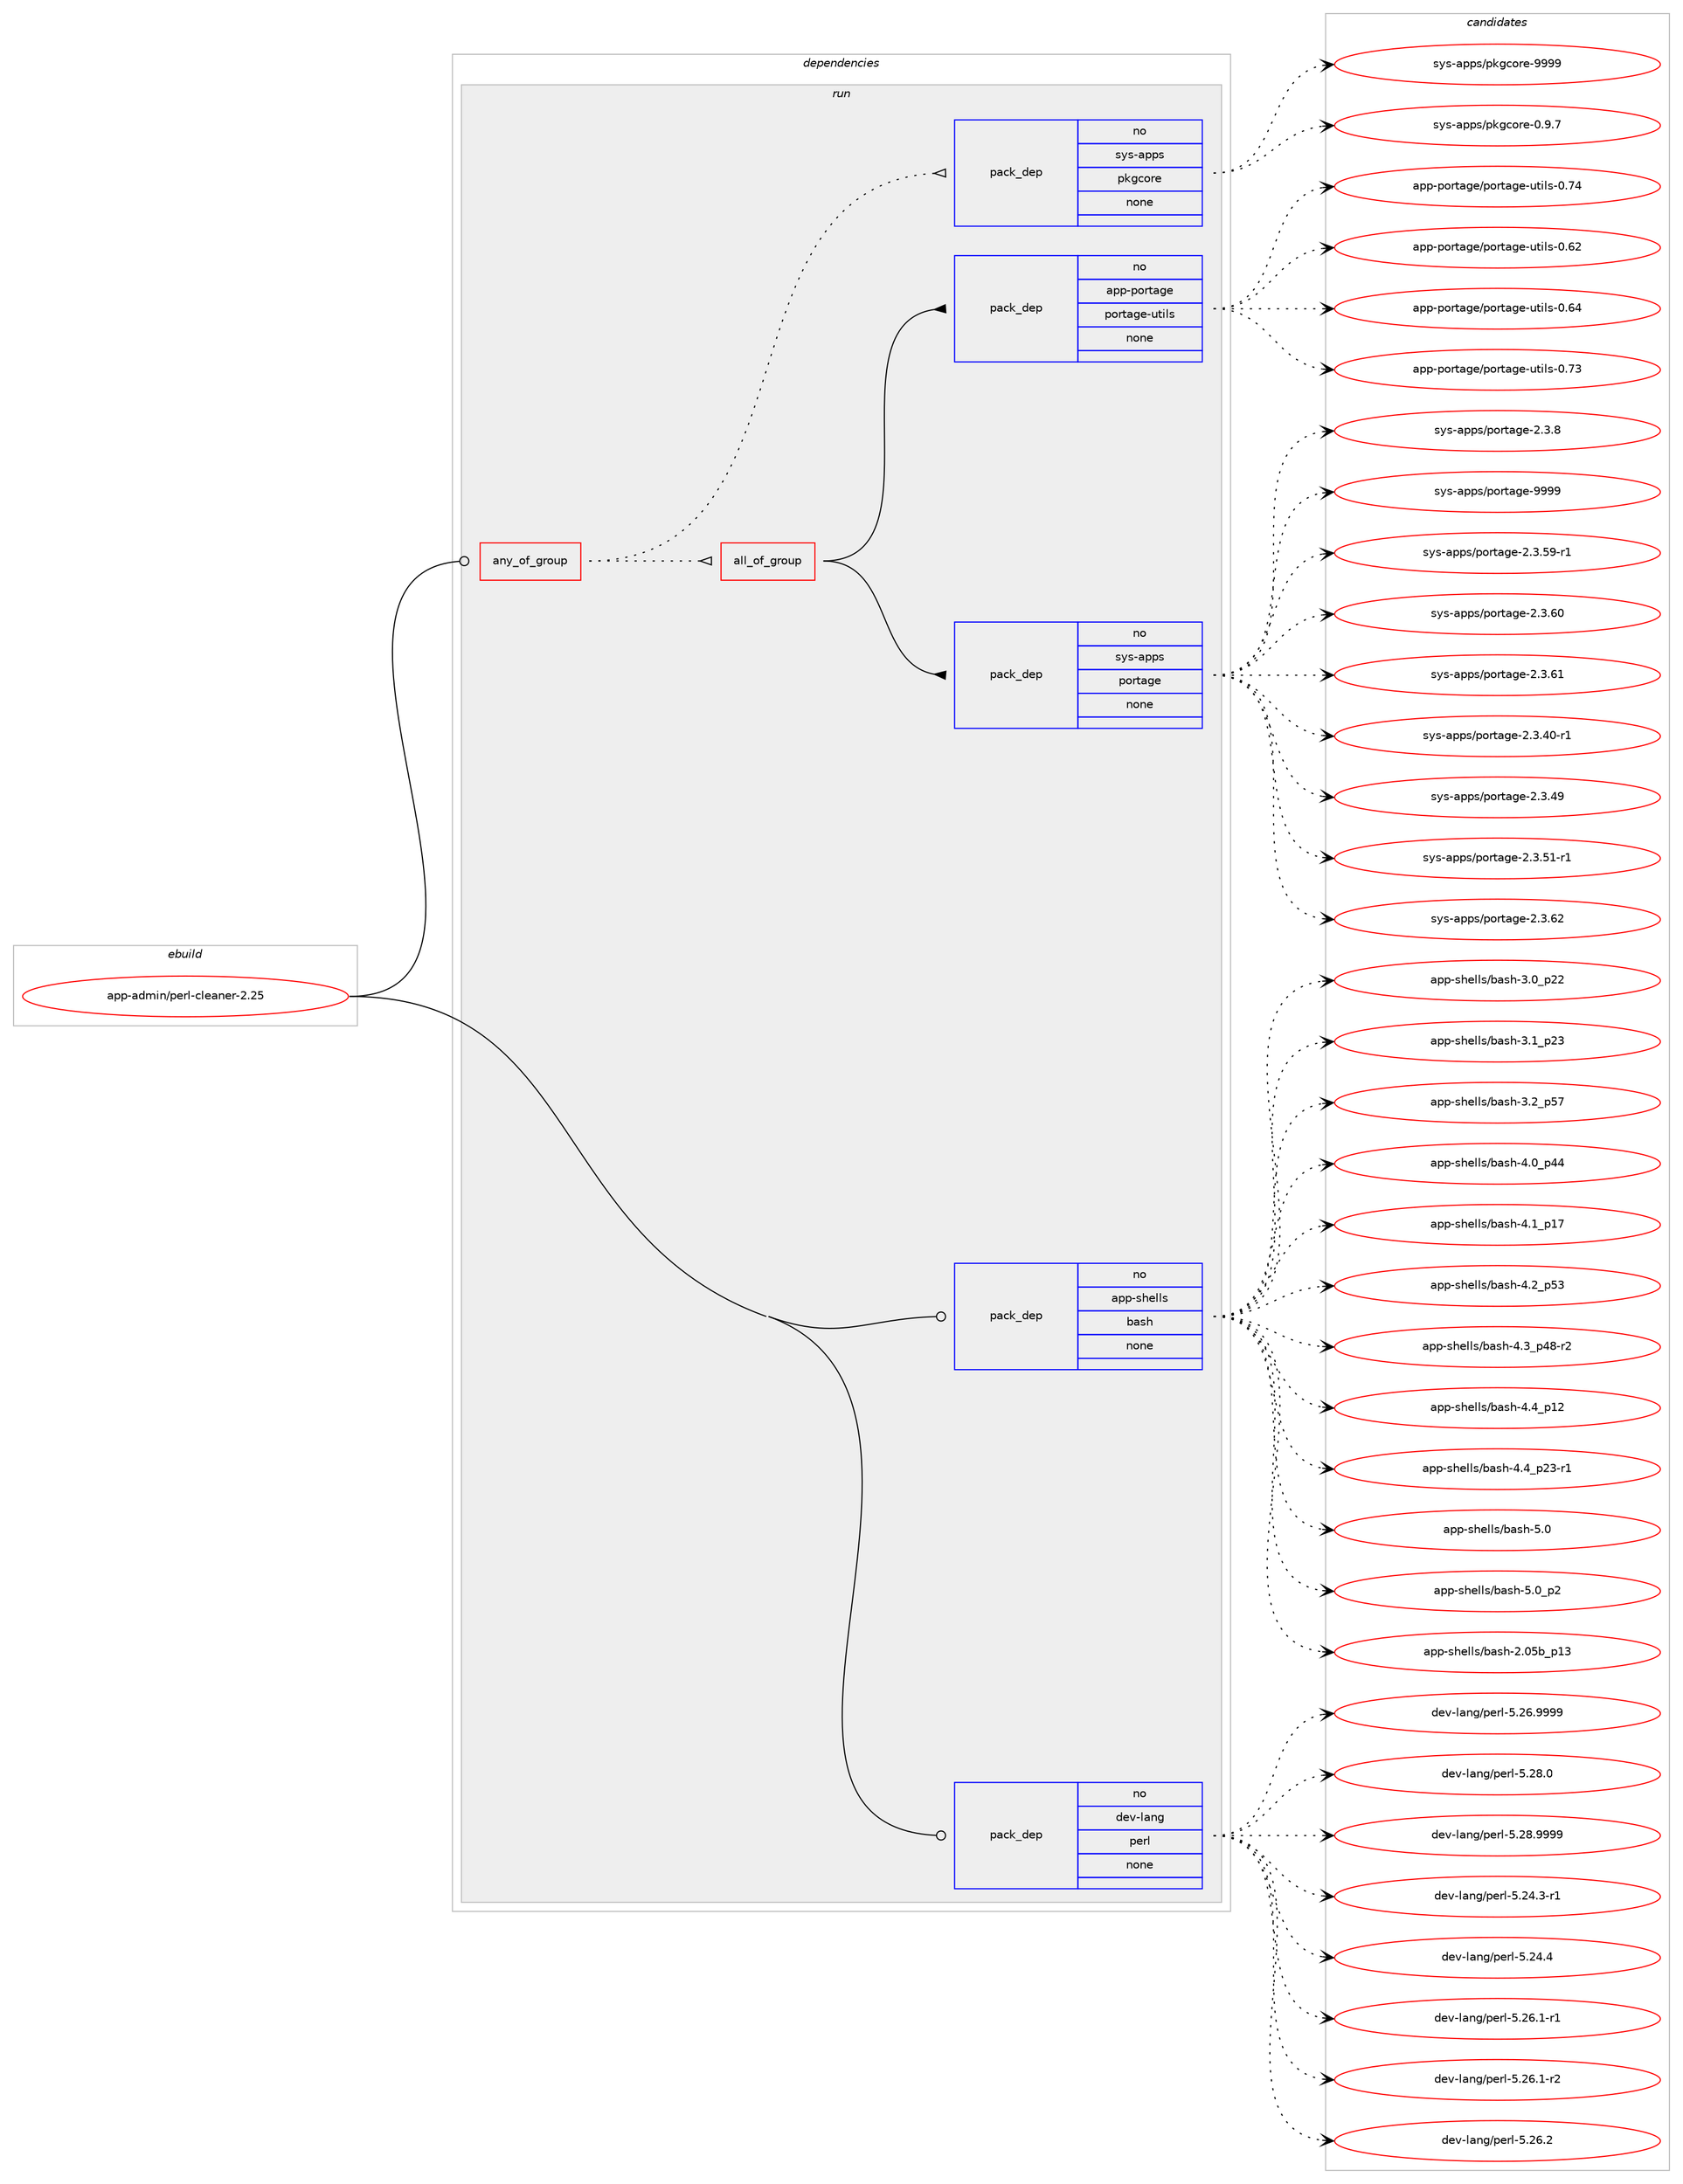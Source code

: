 digraph prolog {

# *************
# Graph options
# *************

newrank=true;
concentrate=true;
compound=true;
graph [rankdir=LR,fontname=Helvetica,fontsize=10,ranksep=1.5];#, ranksep=2.5, nodesep=0.2];
edge  [arrowhead=vee];
node  [fontname=Helvetica,fontsize=10];

# **********
# The ebuild
# **********

subgraph cluster_leftcol {
color=gray;
rank=same;
label=<<i>ebuild</i>>;
id [label="app-admin/perl-cleaner-2.25", color=red, width=4, href="../app-admin/perl-cleaner-2.25.svg"];
}

# ****************
# The dependencies
# ****************

subgraph cluster_midcol {
color=gray;
label=<<i>dependencies</i>>;
subgraph cluster_compile {
fillcolor="#eeeeee";
style=filled;
label=<<i>compile</i>>;
}
subgraph cluster_compileandrun {
fillcolor="#eeeeee";
style=filled;
label=<<i>compile and run</i>>;
}
subgraph cluster_run {
fillcolor="#eeeeee";
style=filled;
label=<<i>run</i>>;
subgraph any38 {
dependency540 [label=<<TABLE BORDER="0" CELLBORDER="1" CELLSPACING="0" CELLPADDING="4"><TR><TD CELLPADDING="10">any_of_group</TD></TR></TABLE>>, shape=none, color=red];subgraph all1 {
dependency541 [label=<<TABLE BORDER="0" CELLBORDER="1" CELLSPACING="0" CELLPADDING="4"><TR><TD CELLPADDING="10">all_of_group</TD></TR></TABLE>>, shape=none, color=red];subgraph pack437 {
dependency542 [label=<<TABLE BORDER="0" CELLBORDER="1" CELLSPACING="0" CELLPADDING="4" WIDTH="220"><TR><TD ROWSPAN="6" CELLPADDING="30">pack_dep</TD></TR><TR><TD WIDTH="110">no</TD></TR><TR><TD>sys-apps</TD></TR><TR><TD>portage</TD></TR><TR><TD>none</TD></TR><TR><TD></TD></TR></TABLE>>, shape=none, color=blue];
}
dependency541:e -> dependency542:w [weight=20,style="solid",arrowhead="inv"];
subgraph pack438 {
dependency543 [label=<<TABLE BORDER="0" CELLBORDER="1" CELLSPACING="0" CELLPADDING="4" WIDTH="220"><TR><TD ROWSPAN="6" CELLPADDING="30">pack_dep</TD></TR><TR><TD WIDTH="110">no</TD></TR><TR><TD>app-portage</TD></TR><TR><TD>portage-utils</TD></TR><TR><TD>none</TD></TR><TR><TD></TD></TR></TABLE>>, shape=none, color=blue];
}
dependency541:e -> dependency543:w [weight=20,style="solid",arrowhead="inv"];
}
dependency540:e -> dependency541:w [weight=20,style="dotted",arrowhead="oinv"];
subgraph pack439 {
dependency544 [label=<<TABLE BORDER="0" CELLBORDER="1" CELLSPACING="0" CELLPADDING="4" WIDTH="220"><TR><TD ROWSPAN="6" CELLPADDING="30">pack_dep</TD></TR><TR><TD WIDTH="110">no</TD></TR><TR><TD>sys-apps</TD></TR><TR><TD>pkgcore</TD></TR><TR><TD>none</TD></TR><TR><TD></TD></TR></TABLE>>, shape=none, color=blue];
}
dependency540:e -> dependency544:w [weight=20,style="dotted",arrowhead="oinv"];
}
id:e -> dependency540:w [weight=20,style="solid",arrowhead="odot"];
subgraph pack440 {
dependency545 [label=<<TABLE BORDER="0" CELLBORDER="1" CELLSPACING="0" CELLPADDING="4" WIDTH="220"><TR><TD ROWSPAN="6" CELLPADDING="30">pack_dep</TD></TR><TR><TD WIDTH="110">no</TD></TR><TR><TD>app-shells</TD></TR><TR><TD>bash</TD></TR><TR><TD>none</TD></TR><TR><TD></TD></TR></TABLE>>, shape=none, color=blue];
}
id:e -> dependency545:w [weight=20,style="solid",arrowhead="odot"];
subgraph pack441 {
dependency546 [label=<<TABLE BORDER="0" CELLBORDER="1" CELLSPACING="0" CELLPADDING="4" WIDTH="220"><TR><TD ROWSPAN="6" CELLPADDING="30">pack_dep</TD></TR><TR><TD WIDTH="110">no</TD></TR><TR><TD>dev-lang</TD></TR><TR><TD>perl</TD></TR><TR><TD>none</TD></TR><TR><TD></TD></TR></TABLE>>, shape=none, color=blue];
}
id:e -> dependency546:w [weight=20,style="solid",arrowhead="odot"];
}
}

# **************
# The candidates
# **************

subgraph cluster_choices {
rank=same;
color=gray;
label=<<i>candidates</i>>;

subgraph choice437 {
color=black;
nodesep=1;
choice11512111545971121121154711211111411697103101455046514653574511449 [label="sys-apps/portage-2.3.59-r1", color=red, width=4,href="../sys-apps/portage-2.3.59-r1.svg"];
choice1151211154597112112115471121111141169710310145504651465448 [label="sys-apps/portage-2.3.60", color=red, width=4,href="../sys-apps/portage-2.3.60.svg"];
choice1151211154597112112115471121111141169710310145504651465449 [label="sys-apps/portage-2.3.61", color=red, width=4,href="../sys-apps/portage-2.3.61.svg"];
choice11512111545971121121154711211111411697103101455046514652484511449 [label="sys-apps/portage-2.3.40-r1", color=red, width=4,href="../sys-apps/portage-2.3.40-r1.svg"];
choice1151211154597112112115471121111141169710310145504651465257 [label="sys-apps/portage-2.3.49", color=red, width=4,href="../sys-apps/portage-2.3.49.svg"];
choice11512111545971121121154711211111411697103101455046514653494511449 [label="sys-apps/portage-2.3.51-r1", color=red, width=4,href="../sys-apps/portage-2.3.51-r1.svg"];
choice1151211154597112112115471121111141169710310145504651465450 [label="sys-apps/portage-2.3.62", color=red, width=4,href="../sys-apps/portage-2.3.62.svg"];
choice11512111545971121121154711211111411697103101455046514656 [label="sys-apps/portage-2.3.8", color=red, width=4,href="../sys-apps/portage-2.3.8.svg"];
choice115121115459711211211547112111114116971031014557575757 [label="sys-apps/portage-9999", color=red, width=4,href="../sys-apps/portage-9999.svg"];
dependency542:e -> choice11512111545971121121154711211111411697103101455046514653574511449:w [style=dotted,weight="100"];
dependency542:e -> choice1151211154597112112115471121111141169710310145504651465448:w [style=dotted,weight="100"];
dependency542:e -> choice1151211154597112112115471121111141169710310145504651465449:w [style=dotted,weight="100"];
dependency542:e -> choice11512111545971121121154711211111411697103101455046514652484511449:w [style=dotted,weight="100"];
dependency542:e -> choice1151211154597112112115471121111141169710310145504651465257:w [style=dotted,weight="100"];
dependency542:e -> choice11512111545971121121154711211111411697103101455046514653494511449:w [style=dotted,weight="100"];
dependency542:e -> choice1151211154597112112115471121111141169710310145504651465450:w [style=dotted,weight="100"];
dependency542:e -> choice11512111545971121121154711211111411697103101455046514656:w [style=dotted,weight="100"];
dependency542:e -> choice115121115459711211211547112111114116971031014557575757:w [style=dotted,weight="100"];
}
subgraph choice438 {
color=black;
nodesep=1;
choice9711211245112111114116971031014711211111411697103101451171161051081154548465450 [label="app-portage/portage-utils-0.62", color=red, width=4,href="../app-portage/portage-utils-0.62.svg"];
choice9711211245112111114116971031014711211111411697103101451171161051081154548465452 [label="app-portage/portage-utils-0.64", color=red, width=4,href="../app-portage/portage-utils-0.64.svg"];
choice9711211245112111114116971031014711211111411697103101451171161051081154548465551 [label="app-portage/portage-utils-0.73", color=red, width=4,href="../app-portage/portage-utils-0.73.svg"];
choice9711211245112111114116971031014711211111411697103101451171161051081154548465552 [label="app-portage/portage-utils-0.74", color=red, width=4,href="../app-portage/portage-utils-0.74.svg"];
dependency543:e -> choice9711211245112111114116971031014711211111411697103101451171161051081154548465450:w [style=dotted,weight="100"];
dependency543:e -> choice9711211245112111114116971031014711211111411697103101451171161051081154548465452:w [style=dotted,weight="100"];
dependency543:e -> choice9711211245112111114116971031014711211111411697103101451171161051081154548465551:w [style=dotted,weight="100"];
dependency543:e -> choice9711211245112111114116971031014711211111411697103101451171161051081154548465552:w [style=dotted,weight="100"];
}
subgraph choice439 {
color=black;
nodesep=1;
choice11512111545971121121154711210710399111114101454846574655 [label="sys-apps/pkgcore-0.9.7", color=red, width=4,href="../sys-apps/pkgcore-0.9.7.svg"];
choice115121115459711211211547112107103991111141014557575757 [label="sys-apps/pkgcore-9999", color=red, width=4,href="../sys-apps/pkgcore-9999.svg"];
dependency544:e -> choice11512111545971121121154711210710399111114101454846574655:w [style=dotted,weight="100"];
dependency544:e -> choice115121115459711211211547112107103991111141014557575757:w [style=dotted,weight="100"];
}
subgraph choice440 {
color=black;
nodesep=1;
choice9711211245115104101108108115479897115104455046485398951124951 [label="app-shells/bash-2.05b_p13", color=red, width=4,href="../app-shells/bash-2.05b_p13.svg"];
choice971121124511510410110810811547989711510445514648951125050 [label="app-shells/bash-3.0_p22", color=red, width=4,href="../app-shells/bash-3.0_p22.svg"];
choice971121124511510410110810811547989711510445514649951125051 [label="app-shells/bash-3.1_p23", color=red, width=4,href="../app-shells/bash-3.1_p23.svg"];
choice971121124511510410110810811547989711510445514650951125355 [label="app-shells/bash-3.2_p57", color=red, width=4,href="../app-shells/bash-3.2_p57.svg"];
choice971121124511510410110810811547989711510445524648951125252 [label="app-shells/bash-4.0_p44", color=red, width=4,href="../app-shells/bash-4.0_p44.svg"];
choice971121124511510410110810811547989711510445524649951124955 [label="app-shells/bash-4.1_p17", color=red, width=4,href="../app-shells/bash-4.1_p17.svg"];
choice971121124511510410110810811547989711510445524650951125351 [label="app-shells/bash-4.2_p53", color=red, width=4,href="../app-shells/bash-4.2_p53.svg"];
choice9711211245115104101108108115479897115104455246519511252564511450 [label="app-shells/bash-4.3_p48-r2", color=red, width=4,href="../app-shells/bash-4.3_p48-r2.svg"];
choice971121124511510410110810811547989711510445524652951124950 [label="app-shells/bash-4.4_p12", color=red, width=4,href="../app-shells/bash-4.4_p12.svg"];
choice9711211245115104101108108115479897115104455246529511250514511449 [label="app-shells/bash-4.4_p23-r1", color=red, width=4,href="../app-shells/bash-4.4_p23-r1.svg"];
choice971121124511510410110810811547989711510445534648 [label="app-shells/bash-5.0", color=red, width=4,href="../app-shells/bash-5.0.svg"];
choice9711211245115104101108108115479897115104455346489511250 [label="app-shells/bash-5.0_p2", color=red, width=4,href="../app-shells/bash-5.0_p2.svg"];
dependency545:e -> choice9711211245115104101108108115479897115104455046485398951124951:w [style=dotted,weight="100"];
dependency545:e -> choice971121124511510410110810811547989711510445514648951125050:w [style=dotted,weight="100"];
dependency545:e -> choice971121124511510410110810811547989711510445514649951125051:w [style=dotted,weight="100"];
dependency545:e -> choice971121124511510410110810811547989711510445514650951125355:w [style=dotted,weight="100"];
dependency545:e -> choice971121124511510410110810811547989711510445524648951125252:w [style=dotted,weight="100"];
dependency545:e -> choice971121124511510410110810811547989711510445524649951124955:w [style=dotted,weight="100"];
dependency545:e -> choice971121124511510410110810811547989711510445524650951125351:w [style=dotted,weight="100"];
dependency545:e -> choice9711211245115104101108108115479897115104455246519511252564511450:w [style=dotted,weight="100"];
dependency545:e -> choice971121124511510410110810811547989711510445524652951124950:w [style=dotted,weight="100"];
dependency545:e -> choice9711211245115104101108108115479897115104455246529511250514511449:w [style=dotted,weight="100"];
dependency545:e -> choice971121124511510410110810811547989711510445534648:w [style=dotted,weight="100"];
dependency545:e -> choice9711211245115104101108108115479897115104455346489511250:w [style=dotted,weight="100"];
}
subgraph choice441 {
color=black;
nodesep=1;
choice100101118451089711010347112101114108455346505246514511449 [label="dev-lang/perl-5.24.3-r1", color=red, width=4,href="../dev-lang/perl-5.24.3-r1.svg"];
choice10010111845108971101034711210111410845534650524652 [label="dev-lang/perl-5.24.4", color=red, width=4,href="../dev-lang/perl-5.24.4.svg"];
choice100101118451089711010347112101114108455346505446494511449 [label="dev-lang/perl-5.26.1-r1", color=red, width=4,href="../dev-lang/perl-5.26.1-r1.svg"];
choice100101118451089711010347112101114108455346505446494511450 [label="dev-lang/perl-5.26.1-r2", color=red, width=4,href="../dev-lang/perl-5.26.1-r2.svg"];
choice10010111845108971101034711210111410845534650544650 [label="dev-lang/perl-5.26.2", color=red, width=4,href="../dev-lang/perl-5.26.2.svg"];
choice10010111845108971101034711210111410845534650544657575757 [label="dev-lang/perl-5.26.9999", color=red, width=4,href="../dev-lang/perl-5.26.9999.svg"];
choice10010111845108971101034711210111410845534650564648 [label="dev-lang/perl-5.28.0", color=red, width=4,href="../dev-lang/perl-5.28.0.svg"];
choice10010111845108971101034711210111410845534650564657575757 [label="dev-lang/perl-5.28.9999", color=red, width=4,href="../dev-lang/perl-5.28.9999.svg"];
dependency546:e -> choice100101118451089711010347112101114108455346505246514511449:w [style=dotted,weight="100"];
dependency546:e -> choice10010111845108971101034711210111410845534650524652:w [style=dotted,weight="100"];
dependency546:e -> choice100101118451089711010347112101114108455346505446494511449:w [style=dotted,weight="100"];
dependency546:e -> choice100101118451089711010347112101114108455346505446494511450:w [style=dotted,weight="100"];
dependency546:e -> choice10010111845108971101034711210111410845534650544650:w [style=dotted,weight="100"];
dependency546:e -> choice10010111845108971101034711210111410845534650544657575757:w [style=dotted,weight="100"];
dependency546:e -> choice10010111845108971101034711210111410845534650564648:w [style=dotted,weight="100"];
dependency546:e -> choice10010111845108971101034711210111410845534650564657575757:w [style=dotted,weight="100"];
}
}

}

